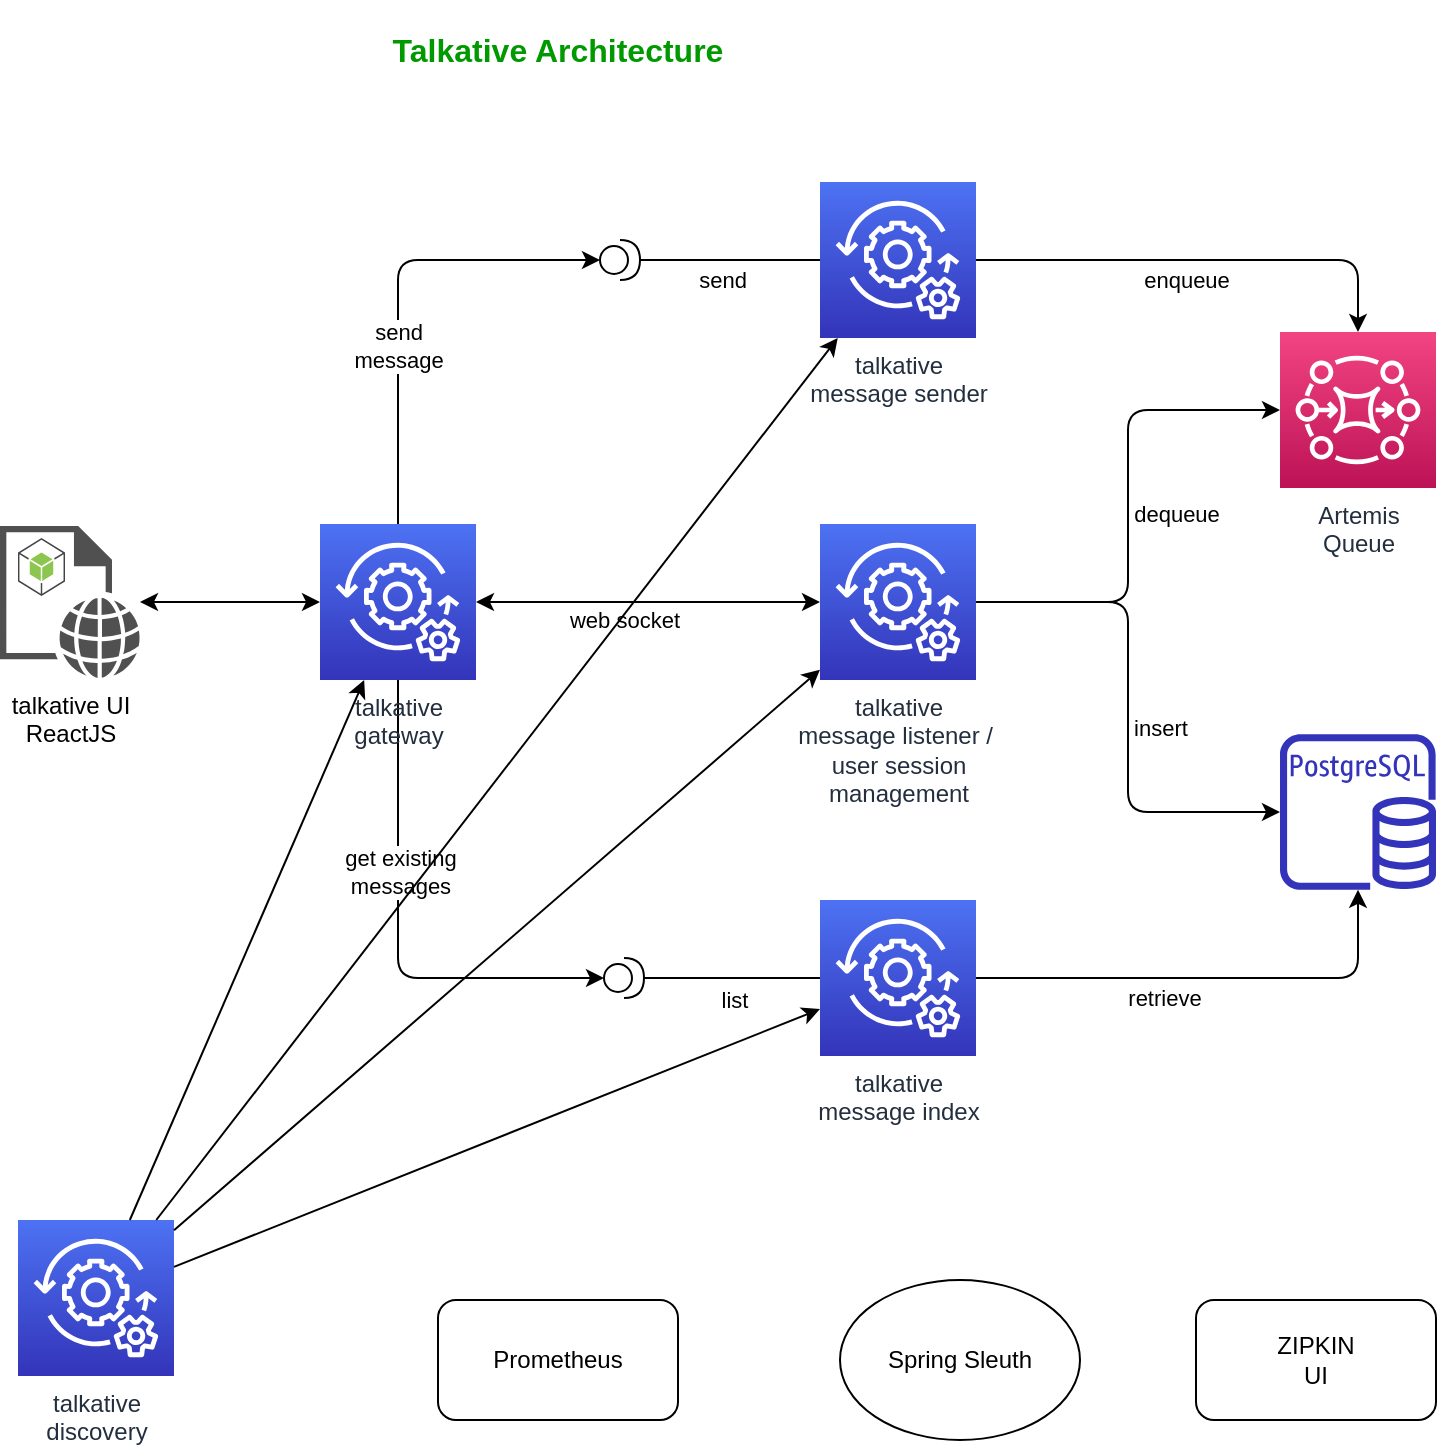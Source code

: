 <mxfile version="13.9.9" type="device"><diagram id="jFSTh2FqrhTGhMd7nJz2" name="Page-1"><mxGraphModel dx="1342" dy="642" grid="1" gridSize="10" guides="1" tooltips="1" connect="1" arrows="1" fold="1" page="1" pageScale="1" pageWidth="850" pageHeight="1100" math="0" shadow="0"><root><mxCell id="0"/><mxCell id="1" parent="0"/><mxCell id="_0YKmBLUC1SSHeNF9Zti-1" value="talkative&lt;br&gt;message sender" style="outlineConnect=0;fontColor=#232F3E;gradientColor=#4D72F3;gradientDirection=north;fillColor=#3334B9;strokeColor=#ffffff;dashed=0;verticalLabelPosition=bottom;verticalAlign=top;align=center;html=1;fontSize=12;fontStyle=0;aspect=fixed;shape=mxgraph.aws4.resourceIcon;resIcon=mxgraph.aws4.managed_services;" parent="1" vertex="1"><mxGeometry x="520" y="101" width="78" height="78" as="geometry"/></mxCell><mxCell id="_0YKmBLUC1SSHeNF9Zti-2" value="talkative&lt;br&gt;message listener /&amp;nbsp;&lt;br&gt;user session&lt;br&gt;management" style="outlineConnect=0;fontColor=#232F3E;gradientColor=#4D72F3;gradientDirection=north;fillColor=#3334B9;strokeColor=#ffffff;dashed=0;verticalLabelPosition=bottom;verticalAlign=top;align=center;html=1;fontSize=12;fontStyle=0;aspect=fixed;shape=mxgraph.aws4.resourceIcon;resIcon=mxgraph.aws4.managed_services;" parent="1" vertex="1"><mxGeometry x="520" y="272" width="78" height="78" as="geometry"/></mxCell><mxCell id="_0YKmBLUC1SSHeNF9Zti-4" value="talkative&lt;br&gt;message index" style="outlineConnect=0;fontColor=#232F3E;gradientColor=#4D72F3;gradientDirection=north;fillColor=#3334B9;strokeColor=#ffffff;dashed=0;verticalLabelPosition=bottom;verticalAlign=top;align=center;html=1;fontSize=12;fontStyle=0;aspect=fixed;shape=mxgraph.aws4.resourceIcon;resIcon=mxgraph.aws4.managed_services;" parent="1" vertex="1"><mxGeometry x="520" y="460" width="78" height="78" as="geometry"/></mxCell><mxCell id="_0YKmBLUC1SSHeNF9Zti-5" value="" style="outlineConnect=0;fontColor=#232F3E;gradientColor=none;fillColor=#3334B9;strokeColor=none;dashed=0;verticalLabelPosition=bottom;verticalAlign=top;align=center;html=1;fontSize=12;fontStyle=0;aspect=fixed;pointerEvents=1;shape=mxgraph.aws4.rds_postgresql_instance;" parent="1" vertex="1"><mxGeometry x="750" y="377" width="78" height="78" as="geometry"/></mxCell><mxCell id="_0YKmBLUC1SSHeNF9Zti-6" value="Artemis&lt;br&gt;Queue" style="outlineConnect=0;fontColor=#232F3E;gradientColor=#F34482;gradientDirection=north;fillColor=#BC1356;strokeColor=#ffffff;dashed=0;verticalLabelPosition=bottom;verticalAlign=top;align=center;html=1;fontSize=12;fontStyle=0;aspect=fixed;shape=mxgraph.aws4.resourceIcon;resIcon=mxgraph.aws4.mq;" parent="1" vertex="1"><mxGeometry x="750" y="176" width="78" height="78" as="geometry"/></mxCell><mxCell id="_0YKmBLUC1SSHeNF9Zti-9" value="talkative UI&lt;br&gt;ReactJS" style="pointerEvents=1;shadow=0;dashed=0;html=1;strokeColor=none;fillColor=#505050;labelPosition=center;verticalLabelPosition=bottom;verticalAlign=top;outlineConnect=0;align=center;shape=mxgraph.office.concepts.web_page;" parent="1" vertex="1"><mxGeometry x="110" y="273" width="70" height="76" as="geometry"/></mxCell><mxCell id="_0YKmBLUC1SSHeNF9Zti-12" value="" style="shape=providedRequiredInterface;html=1;verticalLabelPosition=bottom;" parent="1" vertex="1"><mxGeometry x="410" y="130" width="20" height="20" as="geometry"/></mxCell><mxCell id="_0YKmBLUC1SSHeNF9Zti-15" value="" style="shape=providedRequiredInterface;html=1;verticalLabelPosition=bottom;" parent="1" vertex="1"><mxGeometry x="412" y="489" width="20" height="20" as="geometry"/></mxCell><mxCell id="_0YKmBLUC1SSHeNF9Zti-16" value="" style="endArrow=none;html=1;entryX=1;entryY=0.5;entryDx=0;entryDy=0;entryPerimeter=0;" parent="1" source="_0YKmBLUC1SSHeNF9Zti-1" target="_0YKmBLUC1SSHeNF9Zti-12" edge="1"><mxGeometry width="50" height="50" relative="1" as="geometry"><mxPoint x="390" y="330" as="sourcePoint"/><mxPoint x="440" y="280" as="targetPoint"/></mxGeometry></mxCell><mxCell id="_0YKmBLUC1SSHeNF9Zti-23" value="send" style="edgeLabel;html=1;align=center;verticalAlign=middle;resizable=0;points=[];" parent="_0YKmBLUC1SSHeNF9Zti-16" vertex="1" connectable="0"><mxGeometry x="0.5" y="-1" relative="1" as="geometry"><mxPoint x="18" y="11" as="offset"/></mxGeometry></mxCell><mxCell id="_0YKmBLUC1SSHeNF9Zti-17" value="" style="endArrow=none;html=1;entryX=1;entryY=0.5;entryDx=0;entryDy=0;entryPerimeter=0;" parent="1" source="_0YKmBLUC1SSHeNF9Zti-4" target="_0YKmBLUC1SSHeNF9Zti-15" edge="1"><mxGeometry width="50" height="50" relative="1" as="geometry"><mxPoint x="330" y="390" as="sourcePoint"/><mxPoint x="380" y="340" as="targetPoint"/></mxGeometry></mxCell><mxCell id="Au--rE7KoAA-0ChvvT6S-2" value="list" style="edgeLabel;html=1;align=center;verticalAlign=middle;resizable=0;points=[];" vertex="1" connectable="0" parent="_0YKmBLUC1SSHeNF9Zti-17"><mxGeometry x="-0.275" relative="1" as="geometry"><mxPoint x="-11" y="11" as="offset"/></mxGeometry></mxCell><mxCell id="_0YKmBLUC1SSHeNF9Zti-18" value="" style="edgeStyle=elbowEdgeStyle;elbow=vertical;endArrow=classic;html=1;" parent="1" source="_0YKmBLUC1SSHeNF9Zti-1" target="_0YKmBLUC1SSHeNF9Zti-6" edge="1"><mxGeometry width="50" height="50" relative="1" as="geometry"><mxPoint x="320" y="350" as="sourcePoint"/><mxPoint x="370" y="300" as="targetPoint"/><Array as="points"><mxPoint x="674" y="140"/></Array></mxGeometry></mxCell><mxCell id="_0YKmBLUC1SSHeNF9Zti-24" value="enqueue" style="edgeLabel;html=1;align=center;verticalAlign=middle;resizable=0;points=[];" parent="_0YKmBLUC1SSHeNF9Zti-18" vertex="1" connectable="0"><mxGeometry x="0.032" y="-1" relative="1" as="geometry"><mxPoint x="-12" y="9" as="offset"/></mxGeometry></mxCell><mxCell id="_0YKmBLUC1SSHeNF9Zti-19" value="" style="edgeStyle=elbowEdgeStyle;elbow=horizontal;endArrow=classic;html=1;" parent="1" source="_0YKmBLUC1SSHeNF9Zti-2" target="_0YKmBLUC1SSHeNF9Zti-6" edge="1"><mxGeometry width="50" height="50" relative="1" as="geometry"><mxPoint x="340" y="430" as="sourcePoint"/><mxPoint x="390" y="380" as="targetPoint"/></mxGeometry></mxCell><mxCell id="_0YKmBLUC1SSHeNF9Zti-25" value="dequeue" style="edgeLabel;html=1;align=center;verticalAlign=middle;resizable=0;points=[];" parent="_0YKmBLUC1SSHeNF9Zti-19" vertex="1" connectable="0"><mxGeometry x="0.614" relative="1" as="geometry"><mxPoint x="-4" y="52" as="offset"/></mxGeometry></mxCell><mxCell id="_0YKmBLUC1SSHeNF9Zti-20" value="" style="edgeStyle=elbowEdgeStyle;elbow=horizontal;endArrow=classic;html=1;" parent="1" source="_0YKmBLUC1SSHeNF9Zti-2" target="_0YKmBLUC1SSHeNF9Zti-5" edge="1"><mxGeometry width="50" height="50" relative="1" as="geometry"><mxPoint x="360" y="420" as="sourcePoint"/><mxPoint x="410" y="370" as="targetPoint"/></mxGeometry></mxCell><mxCell id="_0YKmBLUC1SSHeNF9Zti-26" value="insert" style="edgeLabel;html=1;align=center;verticalAlign=middle;resizable=0;points=[];" parent="_0YKmBLUC1SSHeNF9Zti-20" vertex="1" connectable="0"><mxGeometry x="0.112" y="3" relative="1" as="geometry"><mxPoint x="13" y="-4" as="offset"/></mxGeometry></mxCell><mxCell id="_0YKmBLUC1SSHeNF9Zti-21" value="" style="edgeStyle=elbowEdgeStyle;elbow=vertical;endArrow=classic;html=1;" parent="1" source="_0YKmBLUC1SSHeNF9Zti-4" target="_0YKmBLUC1SSHeNF9Zti-5" edge="1"><mxGeometry width="50" height="50" relative="1" as="geometry"><mxPoint x="760" y="640" as="sourcePoint"/><mxPoint x="810" y="590" as="targetPoint"/><Array as="points"><mxPoint x="690" y="499"/></Array></mxGeometry></mxCell><mxCell id="_0YKmBLUC1SSHeNF9Zti-27" value="retrieve" style="edgeLabel;html=1;align=center;verticalAlign=middle;resizable=0;points=[];" parent="_0YKmBLUC1SSHeNF9Zti-21" vertex="1" connectable="0"><mxGeometry x="-0.205" y="-2" relative="1" as="geometry"><mxPoint y="8" as="offset"/></mxGeometry></mxCell><mxCell id="_0YKmBLUC1SSHeNF9Zti-37" value="Talkative Architecture" style="text;html=1;align=center;verticalAlign=middle;whiteSpace=wrap;rounded=0;fontStyle=1;fontSize=16;fontColor=#009900;" parent="1" vertex="1"><mxGeometry x="294" y="10" width="190" height="50" as="geometry"/></mxCell><mxCell id="twXCTHFq4lfgYdvLUYM9-1" value="" style="edgeStyle=elbowEdgeStyle;elbow=vertical;endArrow=classic;html=1;entryX=0;entryY=0.5;entryDx=0;entryDy=0;entryPerimeter=0;" parent="1" source="Au--rE7KoAA-0ChvvT6S-6" target="_0YKmBLUC1SSHeNF9Zti-12" edge="1"><mxGeometry width="50" height="50" relative="1" as="geometry"><mxPoint x="310" y="250" as="sourcePoint"/><mxPoint x="90" y="460" as="targetPoint"/><Array as="points"><mxPoint x="350" y="140"/><mxPoint x="155" y="140"/></Array></mxGeometry></mxCell><mxCell id="twXCTHFq4lfgYdvLUYM9-2" value="send&lt;br&gt;message" style="edgeLabel;html=1;align=center;verticalAlign=middle;resizable=0;points=[];" parent="twXCTHFq4lfgYdvLUYM9-1" vertex="1" connectable="0"><mxGeometry x="-0.231" relative="1" as="geometry"><mxPoint as="offset"/></mxGeometry></mxCell><mxCell id="Au--rE7KoAA-0ChvvT6S-1" value="" style="outlineConnect=0;dashed=0;verticalLabelPosition=bottom;verticalAlign=top;align=center;html=1;shape=mxgraph.aws3.android;fillColor=#8CC64F;gradientColor=none;" vertex="1" parent="1"><mxGeometry x="119" y="279" width="23.5" height="29" as="geometry"/></mxCell><mxCell id="Au--rE7KoAA-0ChvvT6S-4" value="" style="edgeStyle=elbowEdgeStyle;elbow=vertical;endArrow=classic;html=1;entryX=0;entryY=0.5;entryDx=0;entryDy=0;entryPerimeter=0;" edge="1" parent="1" source="Au--rE7KoAA-0ChvvT6S-6" target="_0YKmBLUC1SSHeNF9Zti-15"><mxGeometry width="50" height="50" relative="1" as="geometry"><mxPoint x="110" y="530" as="sourcePoint"/><mxPoint x="160" y="480" as="targetPoint"/><Array as="points"><mxPoint x="370" y="499"/><mxPoint x="309" y="430"/><mxPoint x="145" y="499"/></Array></mxGeometry></mxCell><mxCell id="Au--rE7KoAA-0ChvvT6S-5" value="get existing&lt;br&gt;messages" style="edgeLabel;html=1;align=center;verticalAlign=middle;resizable=0;points=[];" vertex="1" connectable="0" parent="Au--rE7KoAA-0ChvvT6S-4"><mxGeometry x="-0.239" y="1" relative="1" as="geometry"><mxPoint as="offset"/></mxGeometry></mxCell><mxCell id="Au--rE7KoAA-0ChvvT6S-6" value="talkative&lt;br&gt;gateway" style="outlineConnect=0;fontColor=#232F3E;gradientColor=#4D72F3;gradientDirection=north;fillColor=#3334B9;strokeColor=#ffffff;dashed=0;verticalLabelPosition=bottom;verticalAlign=top;align=center;html=1;fontSize=12;fontStyle=0;aspect=fixed;shape=mxgraph.aws4.resourceIcon;resIcon=mxgraph.aws4.managed_services;" vertex="1" parent="1"><mxGeometry x="270" y="272" width="78" height="78" as="geometry"/></mxCell><mxCell id="Au--rE7KoAA-0ChvvT6S-7" value="talkative&lt;br&gt;discovery" style="outlineConnect=0;fontColor=#232F3E;gradientColor=#4D72F3;gradientDirection=north;fillColor=#3334B9;strokeColor=#ffffff;dashed=0;verticalLabelPosition=bottom;verticalAlign=top;align=center;html=1;fontSize=12;fontStyle=0;aspect=fixed;shape=mxgraph.aws4.resourceIcon;resIcon=mxgraph.aws4.managed_services;" vertex="1" parent="1"><mxGeometry x="119" y="620" width="78" height="78" as="geometry"/></mxCell><mxCell id="Au--rE7KoAA-0ChvvT6S-11" value="" style="endArrow=classic;startArrow=classic;html=1;" edge="1" parent="1" source="_0YKmBLUC1SSHeNF9Zti-9" target="Au--rE7KoAA-0ChvvT6S-6"><mxGeometry width="50" height="50" relative="1" as="geometry"><mxPoint x="240" y="650" as="sourcePoint"/><mxPoint x="290" y="600" as="targetPoint"/></mxGeometry></mxCell><mxCell id="Au--rE7KoAA-0ChvvT6S-12" value="" style="endArrow=classic;startArrow=classic;html=1;" edge="1" parent="1" source="Au--rE7KoAA-0ChvvT6S-6" target="_0YKmBLUC1SSHeNF9Zti-2"><mxGeometry width="50" height="50" relative="1" as="geometry"><mxPoint x="420" y="370" as="sourcePoint"/><mxPoint x="470" y="320" as="targetPoint"/></mxGeometry></mxCell><mxCell id="Au--rE7KoAA-0ChvvT6S-13" value="web socket" style="edgeLabel;html=1;align=center;verticalAlign=middle;resizable=0;points=[];" vertex="1" connectable="0" parent="Au--rE7KoAA-0ChvvT6S-12"><mxGeometry x="0.326" y="-1" relative="1" as="geometry"><mxPoint x="-40" y="8" as="offset"/></mxGeometry></mxCell><mxCell id="Au--rE7KoAA-0ChvvT6S-14" value="" style="endArrow=classic;html=1;" edge="1" parent="1" source="Au--rE7KoAA-0ChvvT6S-7" target="_0YKmBLUC1SSHeNF9Zti-2"><mxGeometry width="50" height="50" relative="1" as="geometry"><mxPoint x="300" y="670" as="sourcePoint"/><mxPoint x="350" y="620" as="targetPoint"/></mxGeometry></mxCell><mxCell id="Au--rE7KoAA-0ChvvT6S-15" value="" style="endArrow=classic;html=1;" edge="1" parent="1" source="Au--rE7KoAA-0ChvvT6S-7" target="_0YKmBLUC1SSHeNF9Zti-1"><mxGeometry width="50" height="50" relative="1" as="geometry"><mxPoint x="300" y="640" as="sourcePoint"/><mxPoint x="350" y="590" as="targetPoint"/></mxGeometry></mxCell><mxCell id="Au--rE7KoAA-0ChvvT6S-16" value="" style="endArrow=classic;html=1;" edge="1" parent="1" source="Au--rE7KoAA-0ChvvT6S-7" target="Au--rE7KoAA-0ChvvT6S-6"><mxGeometry width="50" height="50" relative="1" as="geometry"><mxPoint x="300" y="610" as="sourcePoint"/><mxPoint x="350" y="560" as="targetPoint"/></mxGeometry></mxCell><mxCell id="Au--rE7KoAA-0ChvvT6S-17" value="" style="endArrow=classic;html=1;" edge="1" parent="1" source="Au--rE7KoAA-0ChvvT6S-7" target="_0YKmBLUC1SSHeNF9Zti-4"><mxGeometry width="50" height="50" relative="1" as="geometry"><mxPoint x="360" y="650" as="sourcePoint"/><mxPoint x="410" y="600" as="targetPoint"/></mxGeometry></mxCell><mxCell id="Au--rE7KoAA-0ChvvT6S-18" value="ZIPKIN&lt;br&gt;UI" style="rounded=1;whiteSpace=wrap;html=1;" vertex="1" parent="1"><mxGeometry x="708" y="660" width="120" height="60" as="geometry"/></mxCell><mxCell id="Au--rE7KoAA-0ChvvT6S-19" value="Spring Sleuth" style="ellipse;whiteSpace=wrap;html=1;" vertex="1" parent="1"><mxGeometry x="530" y="650" width="120" height="80" as="geometry"/></mxCell><mxCell id="Au--rE7KoAA-0ChvvT6S-20" value="Prometheus" style="rounded=1;whiteSpace=wrap;html=1;" vertex="1" parent="1"><mxGeometry x="329" y="660" width="120" height="60" as="geometry"/></mxCell></root></mxGraphModel></diagram></mxfile>